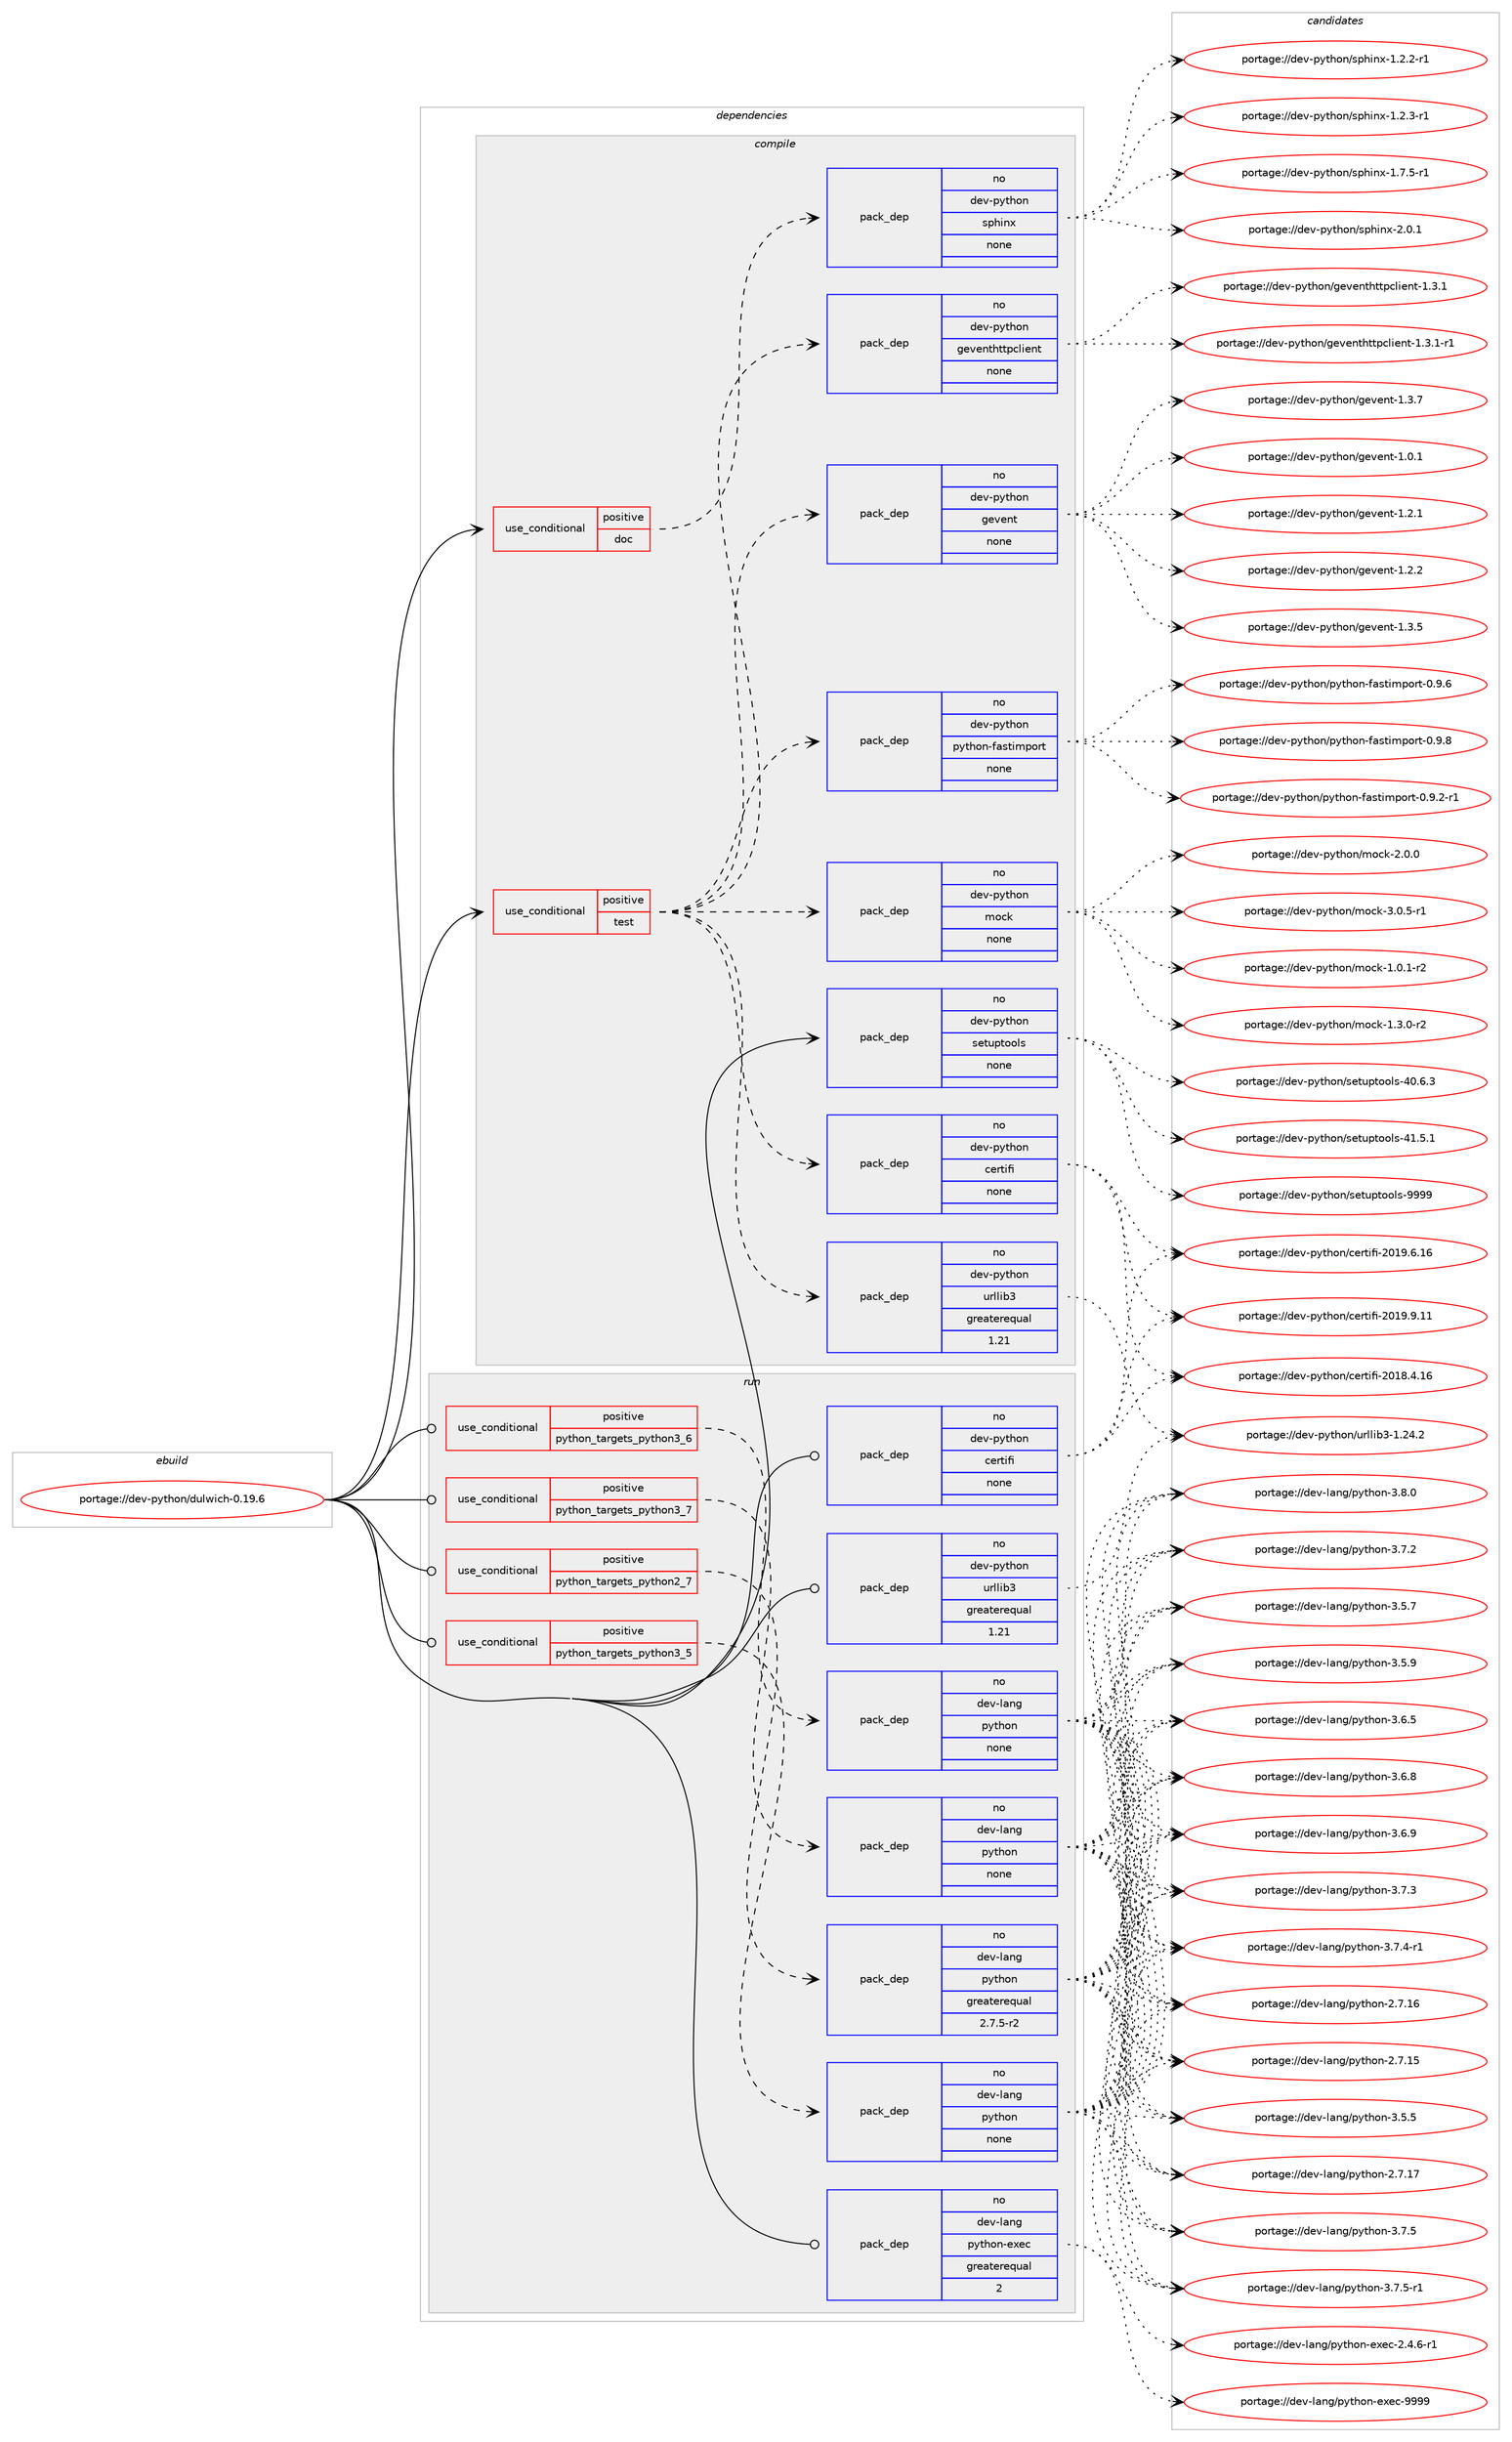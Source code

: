 digraph prolog {

# *************
# Graph options
# *************

newrank=true;
concentrate=true;
compound=true;
graph [rankdir=LR,fontname=Helvetica,fontsize=10,ranksep=1.5];#, ranksep=2.5, nodesep=0.2];
edge  [arrowhead=vee];
node  [fontname=Helvetica,fontsize=10];

# **********
# The ebuild
# **********

subgraph cluster_leftcol {
color=gray;
rank=same;
label=<<i>ebuild</i>>;
id [label="portage://dev-python/dulwich-0.19.6", color=red, width=4, href="../dev-python/dulwich-0.19.6.svg"];
}

# ****************
# The dependencies
# ****************

subgraph cluster_midcol {
color=gray;
label=<<i>dependencies</i>>;
subgraph cluster_compile {
fillcolor="#eeeeee";
style=filled;
label=<<i>compile</i>>;
subgraph cond28103 {
dependency137729 [label=<<TABLE BORDER="0" CELLBORDER="1" CELLSPACING="0" CELLPADDING="4"><TR><TD ROWSPAN="3" CELLPADDING="10">use_conditional</TD></TR><TR><TD>positive</TD></TR><TR><TD>doc</TD></TR></TABLE>>, shape=none, color=red];
subgraph pack106312 {
dependency137730 [label=<<TABLE BORDER="0" CELLBORDER="1" CELLSPACING="0" CELLPADDING="4" WIDTH="220"><TR><TD ROWSPAN="6" CELLPADDING="30">pack_dep</TD></TR><TR><TD WIDTH="110">no</TD></TR><TR><TD>dev-python</TD></TR><TR><TD>sphinx</TD></TR><TR><TD>none</TD></TR><TR><TD></TD></TR></TABLE>>, shape=none, color=blue];
}
dependency137729:e -> dependency137730:w [weight=20,style="dashed",arrowhead="vee"];
}
id:e -> dependency137729:w [weight=20,style="solid",arrowhead="vee"];
subgraph cond28104 {
dependency137731 [label=<<TABLE BORDER="0" CELLBORDER="1" CELLSPACING="0" CELLPADDING="4"><TR><TD ROWSPAN="3" CELLPADDING="10">use_conditional</TD></TR><TR><TD>positive</TD></TR><TR><TD>test</TD></TR></TABLE>>, shape=none, color=red];
subgraph pack106313 {
dependency137732 [label=<<TABLE BORDER="0" CELLBORDER="1" CELLSPACING="0" CELLPADDING="4" WIDTH="220"><TR><TD ROWSPAN="6" CELLPADDING="30">pack_dep</TD></TR><TR><TD WIDTH="110">no</TD></TR><TR><TD>dev-python</TD></TR><TR><TD>certifi</TD></TR><TR><TD>none</TD></TR><TR><TD></TD></TR></TABLE>>, shape=none, color=blue];
}
dependency137731:e -> dependency137732:w [weight=20,style="dashed",arrowhead="vee"];
subgraph pack106314 {
dependency137733 [label=<<TABLE BORDER="0" CELLBORDER="1" CELLSPACING="0" CELLPADDING="4" WIDTH="220"><TR><TD ROWSPAN="6" CELLPADDING="30">pack_dep</TD></TR><TR><TD WIDTH="110">no</TD></TR><TR><TD>dev-python</TD></TR><TR><TD>urllib3</TD></TR><TR><TD>greaterequal</TD></TR><TR><TD>1.21</TD></TR></TABLE>>, shape=none, color=blue];
}
dependency137731:e -> dependency137733:w [weight=20,style="dashed",arrowhead="vee"];
subgraph pack106315 {
dependency137734 [label=<<TABLE BORDER="0" CELLBORDER="1" CELLSPACING="0" CELLPADDING="4" WIDTH="220"><TR><TD ROWSPAN="6" CELLPADDING="30">pack_dep</TD></TR><TR><TD WIDTH="110">no</TD></TR><TR><TD>dev-python</TD></TR><TR><TD>gevent</TD></TR><TR><TD>none</TD></TR><TR><TD></TD></TR></TABLE>>, shape=none, color=blue];
}
dependency137731:e -> dependency137734:w [weight=20,style="dashed",arrowhead="vee"];
subgraph pack106316 {
dependency137735 [label=<<TABLE BORDER="0" CELLBORDER="1" CELLSPACING="0" CELLPADDING="4" WIDTH="220"><TR><TD ROWSPAN="6" CELLPADDING="30">pack_dep</TD></TR><TR><TD WIDTH="110">no</TD></TR><TR><TD>dev-python</TD></TR><TR><TD>geventhttpclient</TD></TR><TR><TD>none</TD></TR><TR><TD></TD></TR></TABLE>>, shape=none, color=blue];
}
dependency137731:e -> dependency137735:w [weight=20,style="dashed",arrowhead="vee"];
subgraph pack106317 {
dependency137736 [label=<<TABLE BORDER="0" CELLBORDER="1" CELLSPACING="0" CELLPADDING="4" WIDTH="220"><TR><TD ROWSPAN="6" CELLPADDING="30">pack_dep</TD></TR><TR><TD WIDTH="110">no</TD></TR><TR><TD>dev-python</TD></TR><TR><TD>mock</TD></TR><TR><TD>none</TD></TR><TR><TD></TD></TR></TABLE>>, shape=none, color=blue];
}
dependency137731:e -> dependency137736:w [weight=20,style="dashed",arrowhead="vee"];
subgraph pack106318 {
dependency137737 [label=<<TABLE BORDER="0" CELLBORDER="1" CELLSPACING="0" CELLPADDING="4" WIDTH="220"><TR><TD ROWSPAN="6" CELLPADDING="30">pack_dep</TD></TR><TR><TD WIDTH="110">no</TD></TR><TR><TD>dev-python</TD></TR><TR><TD>python-fastimport</TD></TR><TR><TD>none</TD></TR><TR><TD></TD></TR></TABLE>>, shape=none, color=blue];
}
dependency137731:e -> dependency137737:w [weight=20,style="dashed",arrowhead="vee"];
}
id:e -> dependency137731:w [weight=20,style="solid",arrowhead="vee"];
subgraph pack106319 {
dependency137738 [label=<<TABLE BORDER="0" CELLBORDER="1" CELLSPACING="0" CELLPADDING="4" WIDTH="220"><TR><TD ROWSPAN="6" CELLPADDING="30">pack_dep</TD></TR><TR><TD WIDTH="110">no</TD></TR><TR><TD>dev-python</TD></TR><TR><TD>setuptools</TD></TR><TR><TD>none</TD></TR><TR><TD></TD></TR></TABLE>>, shape=none, color=blue];
}
id:e -> dependency137738:w [weight=20,style="solid",arrowhead="vee"];
}
subgraph cluster_compileandrun {
fillcolor="#eeeeee";
style=filled;
label=<<i>compile and run</i>>;
}
subgraph cluster_run {
fillcolor="#eeeeee";
style=filled;
label=<<i>run</i>>;
subgraph cond28105 {
dependency137739 [label=<<TABLE BORDER="0" CELLBORDER="1" CELLSPACING="0" CELLPADDING="4"><TR><TD ROWSPAN="3" CELLPADDING="10">use_conditional</TD></TR><TR><TD>positive</TD></TR><TR><TD>python_targets_python2_7</TD></TR></TABLE>>, shape=none, color=red];
subgraph pack106320 {
dependency137740 [label=<<TABLE BORDER="0" CELLBORDER="1" CELLSPACING="0" CELLPADDING="4" WIDTH="220"><TR><TD ROWSPAN="6" CELLPADDING="30">pack_dep</TD></TR><TR><TD WIDTH="110">no</TD></TR><TR><TD>dev-lang</TD></TR><TR><TD>python</TD></TR><TR><TD>greaterequal</TD></TR><TR><TD>2.7.5-r2</TD></TR></TABLE>>, shape=none, color=blue];
}
dependency137739:e -> dependency137740:w [weight=20,style="dashed",arrowhead="vee"];
}
id:e -> dependency137739:w [weight=20,style="solid",arrowhead="odot"];
subgraph cond28106 {
dependency137741 [label=<<TABLE BORDER="0" CELLBORDER="1" CELLSPACING="0" CELLPADDING="4"><TR><TD ROWSPAN="3" CELLPADDING="10">use_conditional</TD></TR><TR><TD>positive</TD></TR><TR><TD>python_targets_python3_5</TD></TR></TABLE>>, shape=none, color=red];
subgraph pack106321 {
dependency137742 [label=<<TABLE BORDER="0" CELLBORDER="1" CELLSPACING="0" CELLPADDING="4" WIDTH="220"><TR><TD ROWSPAN="6" CELLPADDING="30">pack_dep</TD></TR><TR><TD WIDTH="110">no</TD></TR><TR><TD>dev-lang</TD></TR><TR><TD>python</TD></TR><TR><TD>none</TD></TR><TR><TD></TD></TR></TABLE>>, shape=none, color=blue];
}
dependency137741:e -> dependency137742:w [weight=20,style="dashed",arrowhead="vee"];
}
id:e -> dependency137741:w [weight=20,style="solid",arrowhead="odot"];
subgraph cond28107 {
dependency137743 [label=<<TABLE BORDER="0" CELLBORDER="1" CELLSPACING="0" CELLPADDING="4"><TR><TD ROWSPAN="3" CELLPADDING="10">use_conditional</TD></TR><TR><TD>positive</TD></TR><TR><TD>python_targets_python3_6</TD></TR></TABLE>>, shape=none, color=red];
subgraph pack106322 {
dependency137744 [label=<<TABLE BORDER="0" CELLBORDER="1" CELLSPACING="0" CELLPADDING="4" WIDTH="220"><TR><TD ROWSPAN="6" CELLPADDING="30">pack_dep</TD></TR><TR><TD WIDTH="110">no</TD></TR><TR><TD>dev-lang</TD></TR><TR><TD>python</TD></TR><TR><TD>none</TD></TR><TR><TD></TD></TR></TABLE>>, shape=none, color=blue];
}
dependency137743:e -> dependency137744:w [weight=20,style="dashed",arrowhead="vee"];
}
id:e -> dependency137743:w [weight=20,style="solid",arrowhead="odot"];
subgraph cond28108 {
dependency137745 [label=<<TABLE BORDER="0" CELLBORDER="1" CELLSPACING="0" CELLPADDING="4"><TR><TD ROWSPAN="3" CELLPADDING="10">use_conditional</TD></TR><TR><TD>positive</TD></TR><TR><TD>python_targets_python3_7</TD></TR></TABLE>>, shape=none, color=red];
subgraph pack106323 {
dependency137746 [label=<<TABLE BORDER="0" CELLBORDER="1" CELLSPACING="0" CELLPADDING="4" WIDTH="220"><TR><TD ROWSPAN="6" CELLPADDING="30">pack_dep</TD></TR><TR><TD WIDTH="110">no</TD></TR><TR><TD>dev-lang</TD></TR><TR><TD>python</TD></TR><TR><TD>none</TD></TR><TR><TD></TD></TR></TABLE>>, shape=none, color=blue];
}
dependency137745:e -> dependency137746:w [weight=20,style="dashed",arrowhead="vee"];
}
id:e -> dependency137745:w [weight=20,style="solid",arrowhead="odot"];
subgraph pack106324 {
dependency137747 [label=<<TABLE BORDER="0" CELLBORDER="1" CELLSPACING="0" CELLPADDING="4" WIDTH="220"><TR><TD ROWSPAN="6" CELLPADDING="30">pack_dep</TD></TR><TR><TD WIDTH="110">no</TD></TR><TR><TD>dev-lang</TD></TR><TR><TD>python-exec</TD></TR><TR><TD>greaterequal</TD></TR><TR><TD>2</TD></TR></TABLE>>, shape=none, color=blue];
}
id:e -> dependency137747:w [weight=20,style="solid",arrowhead="odot"];
subgraph pack106325 {
dependency137748 [label=<<TABLE BORDER="0" CELLBORDER="1" CELLSPACING="0" CELLPADDING="4" WIDTH="220"><TR><TD ROWSPAN="6" CELLPADDING="30">pack_dep</TD></TR><TR><TD WIDTH="110">no</TD></TR><TR><TD>dev-python</TD></TR><TR><TD>certifi</TD></TR><TR><TD>none</TD></TR><TR><TD></TD></TR></TABLE>>, shape=none, color=blue];
}
id:e -> dependency137748:w [weight=20,style="solid",arrowhead="odot"];
subgraph pack106326 {
dependency137749 [label=<<TABLE BORDER="0" CELLBORDER="1" CELLSPACING="0" CELLPADDING="4" WIDTH="220"><TR><TD ROWSPAN="6" CELLPADDING="30">pack_dep</TD></TR><TR><TD WIDTH="110">no</TD></TR><TR><TD>dev-python</TD></TR><TR><TD>urllib3</TD></TR><TR><TD>greaterequal</TD></TR><TR><TD>1.21</TD></TR></TABLE>>, shape=none, color=blue];
}
id:e -> dependency137749:w [weight=20,style="solid",arrowhead="odot"];
}
}

# **************
# The candidates
# **************

subgraph cluster_choices {
rank=same;
color=gray;
label=<<i>candidates</i>>;

subgraph choice106312 {
color=black;
nodesep=1;
choiceportage10010111845112121116104111110471151121041051101204549465046504511449 [label="portage://dev-python/sphinx-1.2.2-r1", color=red, width=4,href="../dev-python/sphinx-1.2.2-r1.svg"];
choiceportage10010111845112121116104111110471151121041051101204549465046514511449 [label="portage://dev-python/sphinx-1.2.3-r1", color=red, width=4,href="../dev-python/sphinx-1.2.3-r1.svg"];
choiceportage10010111845112121116104111110471151121041051101204549465546534511449 [label="portage://dev-python/sphinx-1.7.5-r1", color=red, width=4,href="../dev-python/sphinx-1.7.5-r1.svg"];
choiceportage1001011184511212111610411111047115112104105110120455046484649 [label="portage://dev-python/sphinx-2.0.1", color=red, width=4,href="../dev-python/sphinx-2.0.1.svg"];
dependency137730:e -> choiceportage10010111845112121116104111110471151121041051101204549465046504511449:w [style=dotted,weight="100"];
dependency137730:e -> choiceportage10010111845112121116104111110471151121041051101204549465046514511449:w [style=dotted,weight="100"];
dependency137730:e -> choiceportage10010111845112121116104111110471151121041051101204549465546534511449:w [style=dotted,weight="100"];
dependency137730:e -> choiceportage1001011184511212111610411111047115112104105110120455046484649:w [style=dotted,weight="100"];
}
subgraph choice106313 {
color=black;
nodesep=1;
choiceportage10010111845112121116104111110479910111411610510210545504849564652464954 [label="portage://dev-python/certifi-2018.4.16", color=red, width=4,href="../dev-python/certifi-2018.4.16.svg"];
choiceportage10010111845112121116104111110479910111411610510210545504849574654464954 [label="portage://dev-python/certifi-2019.6.16", color=red, width=4,href="../dev-python/certifi-2019.6.16.svg"];
choiceportage10010111845112121116104111110479910111411610510210545504849574657464949 [label="portage://dev-python/certifi-2019.9.11", color=red, width=4,href="../dev-python/certifi-2019.9.11.svg"];
dependency137732:e -> choiceportage10010111845112121116104111110479910111411610510210545504849564652464954:w [style=dotted,weight="100"];
dependency137732:e -> choiceportage10010111845112121116104111110479910111411610510210545504849574654464954:w [style=dotted,weight="100"];
dependency137732:e -> choiceportage10010111845112121116104111110479910111411610510210545504849574657464949:w [style=dotted,weight="100"];
}
subgraph choice106314 {
color=black;
nodesep=1;
choiceportage1001011184511212111610411111047117114108108105985145494650524650 [label="portage://dev-python/urllib3-1.24.2", color=red, width=4,href="../dev-python/urllib3-1.24.2.svg"];
dependency137733:e -> choiceportage1001011184511212111610411111047117114108108105985145494650524650:w [style=dotted,weight="100"];
}
subgraph choice106315 {
color=black;
nodesep=1;
choiceportage1001011184511212111610411111047103101118101110116454946484649 [label="portage://dev-python/gevent-1.0.1", color=red, width=4,href="../dev-python/gevent-1.0.1.svg"];
choiceportage1001011184511212111610411111047103101118101110116454946504649 [label="portage://dev-python/gevent-1.2.1", color=red, width=4,href="../dev-python/gevent-1.2.1.svg"];
choiceportage1001011184511212111610411111047103101118101110116454946504650 [label="portage://dev-python/gevent-1.2.2", color=red, width=4,href="../dev-python/gevent-1.2.2.svg"];
choiceportage1001011184511212111610411111047103101118101110116454946514653 [label="portage://dev-python/gevent-1.3.5", color=red, width=4,href="../dev-python/gevent-1.3.5.svg"];
choiceportage1001011184511212111610411111047103101118101110116454946514655 [label="portage://dev-python/gevent-1.3.7", color=red, width=4,href="../dev-python/gevent-1.3.7.svg"];
dependency137734:e -> choiceportage1001011184511212111610411111047103101118101110116454946484649:w [style=dotted,weight="100"];
dependency137734:e -> choiceportage1001011184511212111610411111047103101118101110116454946504649:w [style=dotted,weight="100"];
dependency137734:e -> choiceportage1001011184511212111610411111047103101118101110116454946504650:w [style=dotted,weight="100"];
dependency137734:e -> choiceportage1001011184511212111610411111047103101118101110116454946514653:w [style=dotted,weight="100"];
dependency137734:e -> choiceportage1001011184511212111610411111047103101118101110116454946514655:w [style=dotted,weight="100"];
}
subgraph choice106316 {
color=black;
nodesep=1;
choiceportage100101118451121211161041111104710310111810111011610411611611299108105101110116454946514649 [label="portage://dev-python/geventhttpclient-1.3.1", color=red, width=4,href="../dev-python/geventhttpclient-1.3.1.svg"];
choiceportage1001011184511212111610411111047103101118101110116104116116112991081051011101164549465146494511449 [label="portage://dev-python/geventhttpclient-1.3.1-r1", color=red, width=4,href="../dev-python/geventhttpclient-1.3.1-r1.svg"];
dependency137735:e -> choiceportage100101118451121211161041111104710310111810111011610411611611299108105101110116454946514649:w [style=dotted,weight="100"];
dependency137735:e -> choiceportage1001011184511212111610411111047103101118101110116104116116112991081051011101164549465146494511449:w [style=dotted,weight="100"];
}
subgraph choice106317 {
color=black;
nodesep=1;
choiceportage1001011184511212111610411111047109111991074549464846494511450 [label="portage://dev-python/mock-1.0.1-r2", color=red, width=4,href="../dev-python/mock-1.0.1-r2.svg"];
choiceportage1001011184511212111610411111047109111991074549465146484511450 [label="portage://dev-python/mock-1.3.0-r2", color=red, width=4,href="../dev-python/mock-1.3.0-r2.svg"];
choiceportage100101118451121211161041111104710911199107455046484648 [label="portage://dev-python/mock-2.0.0", color=red, width=4,href="../dev-python/mock-2.0.0.svg"];
choiceportage1001011184511212111610411111047109111991074551464846534511449 [label="portage://dev-python/mock-3.0.5-r1", color=red, width=4,href="../dev-python/mock-3.0.5-r1.svg"];
dependency137736:e -> choiceportage1001011184511212111610411111047109111991074549464846494511450:w [style=dotted,weight="100"];
dependency137736:e -> choiceportage1001011184511212111610411111047109111991074549465146484511450:w [style=dotted,weight="100"];
dependency137736:e -> choiceportage100101118451121211161041111104710911199107455046484648:w [style=dotted,weight="100"];
dependency137736:e -> choiceportage1001011184511212111610411111047109111991074551464846534511449:w [style=dotted,weight="100"];
}
subgraph choice106318 {
color=black;
nodesep=1;
choiceportage100101118451121211161041111104711212111610411111045102971151161051091121111141164548465746504511449 [label="portage://dev-python/python-fastimport-0.9.2-r1", color=red, width=4,href="../dev-python/python-fastimport-0.9.2-r1.svg"];
choiceportage10010111845112121116104111110471121211161041111104510297115116105109112111114116454846574654 [label="portage://dev-python/python-fastimport-0.9.6", color=red, width=4,href="../dev-python/python-fastimport-0.9.6.svg"];
choiceportage10010111845112121116104111110471121211161041111104510297115116105109112111114116454846574656 [label="portage://dev-python/python-fastimport-0.9.8", color=red, width=4,href="../dev-python/python-fastimport-0.9.8.svg"];
dependency137737:e -> choiceportage100101118451121211161041111104711212111610411111045102971151161051091121111141164548465746504511449:w [style=dotted,weight="100"];
dependency137737:e -> choiceportage10010111845112121116104111110471121211161041111104510297115116105109112111114116454846574654:w [style=dotted,weight="100"];
dependency137737:e -> choiceportage10010111845112121116104111110471121211161041111104510297115116105109112111114116454846574656:w [style=dotted,weight="100"];
}
subgraph choice106319 {
color=black;
nodesep=1;
choiceportage100101118451121211161041111104711510111611711211611111110811545524846544651 [label="portage://dev-python/setuptools-40.6.3", color=red, width=4,href="../dev-python/setuptools-40.6.3.svg"];
choiceportage100101118451121211161041111104711510111611711211611111110811545524946534649 [label="portage://dev-python/setuptools-41.5.1", color=red, width=4,href="../dev-python/setuptools-41.5.1.svg"];
choiceportage10010111845112121116104111110471151011161171121161111111081154557575757 [label="portage://dev-python/setuptools-9999", color=red, width=4,href="../dev-python/setuptools-9999.svg"];
dependency137738:e -> choiceportage100101118451121211161041111104711510111611711211611111110811545524846544651:w [style=dotted,weight="100"];
dependency137738:e -> choiceportage100101118451121211161041111104711510111611711211611111110811545524946534649:w [style=dotted,weight="100"];
dependency137738:e -> choiceportage10010111845112121116104111110471151011161171121161111111081154557575757:w [style=dotted,weight="100"];
}
subgraph choice106320 {
color=black;
nodesep=1;
choiceportage10010111845108971101034711212111610411111045504655464953 [label="portage://dev-lang/python-2.7.15", color=red, width=4,href="../dev-lang/python-2.7.15.svg"];
choiceportage10010111845108971101034711212111610411111045504655464954 [label="portage://dev-lang/python-2.7.16", color=red, width=4,href="../dev-lang/python-2.7.16.svg"];
choiceportage10010111845108971101034711212111610411111045504655464955 [label="portage://dev-lang/python-2.7.17", color=red, width=4,href="../dev-lang/python-2.7.17.svg"];
choiceportage100101118451089711010347112121116104111110455146534653 [label="portage://dev-lang/python-3.5.5", color=red, width=4,href="../dev-lang/python-3.5.5.svg"];
choiceportage100101118451089711010347112121116104111110455146534655 [label="portage://dev-lang/python-3.5.7", color=red, width=4,href="../dev-lang/python-3.5.7.svg"];
choiceportage100101118451089711010347112121116104111110455146534657 [label="portage://dev-lang/python-3.5.9", color=red, width=4,href="../dev-lang/python-3.5.9.svg"];
choiceportage100101118451089711010347112121116104111110455146544653 [label="portage://dev-lang/python-3.6.5", color=red, width=4,href="../dev-lang/python-3.6.5.svg"];
choiceportage100101118451089711010347112121116104111110455146544656 [label="portage://dev-lang/python-3.6.8", color=red, width=4,href="../dev-lang/python-3.6.8.svg"];
choiceportage100101118451089711010347112121116104111110455146544657 [label="portage://dev-lang/python-3.6.9", color=red, width=4,href="../dev-lang/python-3.6.9.svg"];
choiceportage100101118451089711010347112121116104111110455146554650 [label="portage://dev-lang/python-3.7.2", color=red, width=4,href="../dev-lang/python-3.7.2.svg"];
choiceportage100101118451089711010347112121116104111110455146554651 [label="portage://dev-lang/python-3.7.3", color=red, width=4,href="../dev-lang/python-3.7.3.svg"];
choiceportage1001011184510897110103471121211161041111104551465546524511449 [label="portage://dev-lang/python-3.7.4-r1", color=red, width=4,href="../dev-lang/python-3.7.4-r1.svg"];
choiceportage100101118451089711010347112121116104111110455146554653 [label="portage://dev-lang/python-3.7.5", color=red, width=4,href="../dev-lang/python-3.7.5.svg"];
choiceportage1001011184510897110103471121211161041111104551465546534511449 [label="portage://dev-lang/python-3.7.5-r1", color=red, width=4,href="../dev-lang/python-3.7.5-r1.svg"];
choiceportage100101118451089711010347112121116104111110455146564648 [label="portage://dev-lang/python-3.8.0", color=red, width=4,href="../dev-lang/python-3.8.0.svg"];
dependency137740:e -> choiceportage10010111845108971101034711212111610411111045504655464953:w [style=dotted,weight="100"];
dependency137740:e -> choiceportage10010111845108971101034711212111610411111045504655464954:w [style=dotted,weight="100"];
dependency137740:e -> choiceportage10010111845108971101034711212111610411111045504655464955:w [style=dotted,weight="100"];
dependency137740:e -> choiceportage100101118451089711010347112121116104111110455146534653:w [style=dotted,weight="100"];
dependency137740:e -> choiceportage100101118451089711010347112121116104111110455146534655:w [style=dotted,weight="100"];
dependency137740:e -> choiceportage100101118451089711010347112121116104111110455146534657:w [style=dotted,weight="100"];
dependency137740:e -> choiceportage100101118451089711010347112121116104111110455146544653:w [style=dotted,weight="100"];
dependency137740:e -> choiceportage100101118451089711010347112121116104111110455146544656:w [style=dotted,weight="100"];
dependency137740:e -> choiceportage100101118451089711010347112121116104111110455146544657:w [style=dotted,weight="100"];
dependency137740:e -> choiceportage100101118451089711010347112121116104111110455146554650:w [style=dotted,weight="100"];
dependency137740:e -> choiceportage100101118451089711010347112121116104111110455146554651:w [style=dotted,weight="100"];
dependency137740:e -> choiceportage1001011184510897110103471121211161041111104551465546524511449:w [style=dotted,weight="100"];
dependency137740:e -> choiceportage100101118451089711010347112121116104111110455146554653:w [style=dotted,weight="100"];
dependency137740:e -> choiceportage1001011184510897110103471121211161041111104551465546534511449:w [style=dotted,weight="100"];
dependency137740:e -> choiceportage100101118451089711010347112121116104111110455146564648:w [style=dotted,weight="100"];
}
subgraph choice106321 {
color=black;
nodesep=1;
choiceportage10010111845108971101034711212111610411111045504655464953 [label="portage://dev-lang/python-2.7.15", color=red, width=4,href="../dev-lang/python-2.7.15.svg"];
choiceportage10010111845108971101034711212111610411111045504655464954 [label="portage://dev-lang/python-2.7.16", color=red, width=4,href="../dev-lang/python-2.7.16.svg"];
choiceportage10010111845108971101034711212111610411111045504655464955 [label="portage://dev-lang/python-2.7.17", color=red, width=4,href="../dev-lang/python-2.7.17.svg"];
choiceportage100101118451089711010347112121116104111110455146534653 [label="portage://dev-lang/python-3.5.5", color=red, width=4,href="../dev-lang/python-3.5.5.svg"];
choiceportage100101118451089711010347112121116104111110455146534655 [label="portage://dev-lang/python-3.5.7", color=red, width=4,href="../dev-lang/python-3.5.7.svg"];
choiceportage100101118451089711010347112121116104111110455146534657 [label="portage://dev-lang/python-3.5.9", color=red, width=4,href="../dev-lang/python-3.5.9.svg"];
choiceportage100101118451089711010347112121116104111110455146544653 [label="portage://dev-lang/python-3.6.5", color=red, width=4,href="../dev-lang/python-3.6.5.svg"];
choiceportage100101118451089711010347112121116104111110455146544656 [label="portage://dev-lang/python-3.6.8", color=red, width=4,href="../dev-lang/python-3.6.8.svg"];
choiceportage100101118451089711010347112121116104111110455146544657 [label="portage://dev-lang/python-3.6.9", color=red, width=4,href="../dev-lang/python-3.6.9.svg"];
choiceportage100101118451089711010347112121116104111110455146554650 [label="portage://dev-lang/python-3.7.2", color=red, width=4,href="../dev-lang/python-3.7.2.svg"];
choiceportage100101118451089711010347112121116104111110455146554651 [label="portage://dev-lang/python-3.7.3", color=red, width=4,href="../dev-lang/python-3.7.3.svg"];
choiceportage1001011184510897110103471121211161041111104551465546524511449 [label="portage://dev-lang/python-3.7.4-r1", color=red, width=4,href="../dev-lang/python-3.7.4-r1.svg"];
choiceportage100101118451089711010347112121116104111110455146554653 [label="portage://dev-lang/python-3.7.5", color=red, width=4,href="../dev-lang/python-3.7.5.svg"];
choiceportage1001011184510897110103471121211161041111104551465546534511449 [label="portage://dev-lang/python-3.7.5-r1", color=red, width=4,href="../dev-lang/python-3.7.5-r1.svg"];
choiceportage100101118451089711010347112121116104111110455146564648 [label="portage://dev-lang/python-3.8.0", color=red, width=4,href="../dev-lang/python-3.8.0.svg"];
dependency137742:e -> choiceportage10010111845108971101034711212111610411111045504655464953:w [style=dotted,weight="100"];
dependency137742:e -> choiceportage10010111845108971101034711212111610411111045504655464954:w [style=dotted,weight="100"];
dependency137742:e -> choiceportage10010111845108971101034711212111610411111045504655464955:w [style=dotted,weight="100"];
dependency137742:e -> choiceportage100101118451089711010347112121116104111110455146534653:w [style=dotted,weight="100"];
dependency137742:e -> choiceportage100101118451089711010347112121116104111110455146534655:w [style=dotted,weight="100"];
dependency137742:e -> choiceportage100101118451089711010347112121116104111110455146534657:w [style=dotted,weight="100"];
dependency137742:e -> choiceportage100101118451089711010347112121116104111110455146544653:w [style=dotted,weight="100"];
dependency137742:e -> choiceportage100101118451089711010347112121116104111110455146544656:w [style=dotted,weight="100"];
dependency137742:e -> choiceportage100101118451089711010347112121116104111110455146544657:w [style=dotted,weight="100"];
dependency137742:e -> choiceportage100101118451089711010347112121116104111110455146554650:w [style=dotted,weight="100"];
dependency137742:e -> choiceportage100101118451089711010347112121116104111110455146554651:w [style=dotted,weight="100"];
dependency137742:e -> choiceportage1001011184510897110103471121211161041111104551465546524511449:w [style=dotted,weight="100"];
dependency137742:e -> choiceportage100101118451089711010347112121116104111110455146554653:w [style=dotted,weight="100"];
dependency137742:e -> choiceportage1001011184510897110103471121211161041111104551465546534511449:w [style=dotted,weight="100"];
dependency137742:e -> choiceportage100101118451089711010347112121116104111110455146564648:w [style=dotted,weight="100"];
}
subgraph choice106322 {
color=black;
nodesep=1;
choiceportage10010111845108971101034711212111610411111045504655464953 [label="portage://dev-lang/python-2.7.15", color=red, width=4,href="../dev-lang/python-2.7.15.svg"];
choiceportage10010111845108971101034711212111610411111045504655464954 [label="portage://dev-lang/python-2.7.16", color=red, width=4,href="../dev-lang/python-2.7.16.svg"];
choiceportage10010111845108971101034711212111610411111045504655464955 [label="portage://dev-lang/python-2.7.17", color=red, width=4,href="../dev-lang/python-2.7.17.svg"];
choiceportage100101118451089711010347112121116104111110455146534653 [label="portage://dev-lang/python-3.5.5", color=red, width=4,href="../dev-lang/python-3.5.5.svg"];
choiceportage100101118451089711010347112121116104111110455146534655 [label="portage://dev-lang/python-3.5.7", color=red, width=4,href="../dev-lang/python-3.5.7.svg"];
choiceportage100101118451089711010347112121116104111110455146534657 [label="portage://dev-lang/python-3.5.9", color=red, width=4,href="../dev-lang/python-3.5.9.svg"];
choiceportage100101118451089711010347112121116104111110455146544653 [label="portage://dev-lang/python-3.6.5", color=red, width=4,href="../dev-lang/python-3.6.5.svg"];
choiceportage100101118451089711010347112121116104111110455146544656 [label="portage://dev-lang/python-3.6.8", color=red, width=4,href="../dev-lang/python-3.6.8.svg"];
choiceportage100101118451089711010347112121116104111110455146544657 [label="portage://dev-lang/python-3.6.9", color=red, width=4,href="../dev-lang/python-3.6.9.svg"];
choiceportage100101118451089711010347112121116104111110455146554650 [label="portage://dev-lang/python-3.7.2", color=red, width=4,href="../dev-lang/python-3.7.2.svg"];
choiceportage100101118451089711010347112121116104111110455146554651 [label="portage://dev-lang/python-3.7.3", color=red, width=4,href="../dev-lang/python-3.7.3.svg"];
choiceportage1001011184510897110103471121211161041111104551465546524511449 [label="portage://dev-lang/python-3.7.4-r1", color=red, width=4,href="../dev-lang/python-3.7.4-r1.svg"];
choiceportage100101118451089711010347112121116104111110455146554653 [label="portage://dev-lang/python-3.7.5", color=red, width=4,href="../dev-lang/python-3.7.5.svg"];
choiceportage1001011184510897110103471121211161041111104551465546534511449 [label="portage://dev-lang/python-3.7.5-r1", color=red, width=4,href="../dev-lang/python-3.7.5-r1.svg"];
choiceportage100101118451089711010347112121116104111110455146564648 [label="portage://dev-lang/python-3.8.0", color=red, width=4,href="../dev-lang/python-3.8.0.svg"];
dependency137744:e -> choiceportage10010111845108971101034711212111610411111045504655464953:w [style=dotted,weight="100"];
dependency137744:e -> choiceportage10010111845108971101034711212111610411111045504655464954:w [style=dotted,weight="100"];
dependency137744:e -> choiceportage10010111845108971101034711212111610411111045504655464955:w [style=dotted,weight="100"];
dependency137744:e -> choiceportage100101118451089711010347112121116104111110455146534653:w [style=dotted,weight="100"];
dependency137744:e -> choiceportage100101118451089711010347112121116104111110455146534655:w [style=dotted,weight="100"];
dependency137744:e -> choiceportage100101118451089711010347112121116104111110455146534657:w [style=dotted,weight="100"];
dependency137744:e -> choiceportage100101118451089711010347112121116104111110455146544653:w [style=dotted,weight="100"];
dependency137744:e -> choiceportage100101118451089711010347112121116104111110455146544656:w [style=dotted,weight="100"];
dependency137744:e -> choiceportage100101118451089711010347112121116104111110455146544657:w [style=dotted,weight="100"];
dependency137744:e -> choiceportage100101118451089711010347112121116104111110455146554650:w [style=dotted,weight="100"];
dependency137744:e -> choiceportage100101118451089711010347112121116104111110455146554651:w [style=dotted,weight="100"];
dependency137744:e -> choiceportage1001011184510897110103471121211161041111104551465546524511449:w [style=dotted,weight="100"];
dependency137744:e -> choiceportage100101118451089711010347112121116104111110455146554653:w [style=dotted,weight="100"];
dependency137744:e -> choiceportage1001011184510897110103471121211161041111104551465546534511449:w [style=dotted,weight="100"];
dependency137744:e -> choiceportage100101118451089711010347112121116104111110455146564648:w [style=dotted,weight="100"];
}
subgraph choice106323 {
color=black;
nodesep=1;
choiceportage10010111845108971101034711212111610411111045504655464953 [label="portage://dev-lang/python-2.7.15", color=red, width=4,href="../dev-lang/python-2.7.15.svg"];
choiceportage10010111845108971101034711212111610411111045504655464954 [label="portage://dev-lang/python-2.7.16", color=red, width=4,href="../dev-lang/python-2.7.16.svg"];
choiceportage10010111845108971101034711212111610411111045504655464955 [label="portage://dev-lang/python-2.7.17", color=red, width=4,href="../dev-lang/python-2.7.17.svg"];
choiceportage100101118451089711010347112121116104111110455146534653 [label="portage://dev-lang/python-3.5.5", color=red, width=4,href="../dev-lang/python-3.5.5.svg"];
choiceportage100101118451089711010347112121116104111110455146534655 [label="portage://dev-lang/python-3.5.7", color=red, width=4,href="../dev-lang/python-3.5.7.svg"];
choiceportage100101118451089711010347112121116104111110455146534657 [label="portage://dev-lang/python-3.5.9", color=red, width=4,href="../dev-lang/python-3.5.9.svg"];
choiceportage100101118451089711010347112121116104111110455146544653 [label="portage://dev-lang/python-3.6.5", color=red, width=4,href="../dev-lang/python-3.6.5.svg"];
choiceportage100101118451089711010347112121116104111110455146544656 [label="portage://dev-lang/python-3.6.8", color=red, width=4,href="../dev-lang/python-3.6.8.svg"];
choiceportage100101118451089711010347112121116104111110455146544657 [label="portage://dev-lang/python-3.6.9", color=red, width=4,href="../dev-lang/python-3.6.9.svg"];
choiceportage100101118451089711010347112121116104111110455146554650 [label="portage://dev-lang/python-3.7.2", color=red, width=4,href="../dev-lang/python-3.7.2.svg"];
choiceportage100101118451089711010347112121116104111110455146554651 [label="portage://dev-lang/python-3.7.3", color=red, width=4,href="../dev-lang/python-3.7.3.svg"];
choiceportage1001011184510897110103471121211161041111104551465546524511449 [label="portage://dev-lang/python-3.7.4-r1", color=red, width=4,href="../dev-lang/python-3.7.4-r1.svg"];
choiceportage100101118451089711010347112121116104111110455146554653 [label="portage://dev-lang/python-3.7.5", color=red, width=4,href="../dev-lang/python-3.7.5.svg"];
choiceportage1001011184510897110103471121211161041111104551465546534511449 [label="portage://dev-lang/python-3.7.5-r1", color=red, width=4,href="../dev-lang/python-3.7.5-r1.svg"];
choiceportage100101118451089711010347112121116104111110455146564648 [label="portage://dev-lang/python-3.8.0", color=red, width=4,href="../dev-lang/python-3.8.0.svg"];
dependency137746:e -> choiceportage10010111845108971101034711212111610411111045504655464953:w [style=dotted,weight="100"];
dependency137746:e -> choiceportage10010111845108971101034711212111610411111045504655464954:w [style=dotted,weight="100"];
dependency137746:e -> choiceportage10010111845108971101034711212111610411111045504655464955:w [style=dotted,weight="100"];
dependency137746:e -> choiceportage100101118451089711010347112121116104111110455146534653:w [style=dotted,weight="100"];
dependency137746:e -> choiceportage100101118451089711010347112121116104111110455146534655:w [style=dotted,weight="100"];
dependency137746:e -> choiceportage100101118451089711010347112121116104111110455146534657:w [style=dotted,weight="100"];
dependency137746:e -> choiceportage100101118451089711010347112121116104111110455146544653:w [style=dotted,weight="100"];
dependency137746:e -> choiceportage100101118451089711010347112121116104111110455146544656:w [style=dotted,weight="100"];
dependency137746:e -> choiceportage100101118451089711010347112121116104111110455146544657:w [style=dotted,weight="100"];
dependency137746:e -> choiceportage100101118451089711010347112121116104111110455146554650:w [style=dotted,weight="100"];
dependency137746:e -> choiceportage100101118451089711010347112121116104111110455146554651:w [style=dotted,weight="100"];
dependency137746:e -> choiceportage1001011184510897110103471121211161041111104551465546524511449:w [style=dotted,weight="100"];
dependency137746:e -> choiceportage100101118451089711010347112121116104111110455146554653:w [style=dotted,weight="100"];
dependency137746:e -> choiceportage1001011184510897110103471121211161041111104551465546534511449:w [style=dotted,weight="100"];
dependency137746:e -> choiceportage100101118451089711010347112121116104111110455146564648:w [style=dotted,weight="100"];
}
subgraph choice106324 {
color=black;
nodesep=1;
choiceportage10010111845108971101034711212111610411111045101120101994550465246544511449 [label="portage://dev-lang/python-exec-2.4.6-r1", color=red, width=4,href="../dev-lang/python-exec-2.4.6-r1.svg"];
choiceportage10010111845108971101034711212111610411111045101120101994557575757 [label="portage://dev-lang/python-exec-9999", color=red, width=4,href="../dev-lang/python-exec-9999.svg"];
dependency137747:e -> choiceportage10010111845108971101034711212111610411111045101120101994550465246544511449:w [style=dotted,weight="100"];
dependency137747:e -> choiceportage10010111845108971101034711212111610411111045101120101994557575757:w [style=dotted,weight="100"];
}
subgraph choice106325 {
color=black;
nodesep=1;
choiceportage10010111845112121116104111110479910111411610510210545504849564652464954 [label="portage://dev-python/certifi-2018.4.16", color=red, width=4,href="../dev-python/certifi-2018.4.16.svg"];
choiceportage10010111845112121116104111110479910111411610510210545504849574654464954 [label="portage://dev-python/certifi-2019.6.16", color=red, width=4,href="../dev-python/certifi-2019.6.16.svg"];
choiceportage10010111845112121116104111110479910111411610510210545504849574657464949 [label="portage://dev-python/certifi-2019.9.11", color=red, width=4,href="../dev-python/certifi-2019.9.11.svg"];
dependency137748:e -> choiceportage10010111845112121116104111110479910111411610510210545504849564652464954:w [style=dotted,weight="100"];
dependency137748:e -> choiceportage10010111845112121116104111110479910111411610510210545504849574654464954:w [style=dotted,weight="100"];
dependency137748:e -> choiceportage10010111845112121116104111110479910111411610510210545504849574657464949:w [style=dotted,weight="100"];
}
subgraph choice106326 {
color=black;
nodesep=1;
choiceportage1001011184511212111610411111047117114108108105985145494650524650 [label="portage://dev-python/urllib3-1.24.2", color=red, width=4,href="../dev-python/urllib3-1.24.2.svg"];
dependency137749:e -> choiceportage1001011184511212111610411111047117114108108105985145494650524650:w [style=dotted,weight="100"];
}
}

}

